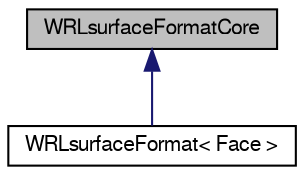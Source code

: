 digraph "WRLsurfaceFormatCore"
{
  bgcolor="transparent";
  edge [fontname="FreeSans",fontsize="10",labelfontname="FreeSans",labelfontsize="10"];
  node [fontname="FreeSans",fontsize="10",shape=record];
  Node0 [label="WRLsurfaceFormatCore",height=0.2,width=0.4,color="black", fillcolor="grey75", style="filled", fontcolor="black"];
  Node0 -> Node1 [dir="back",color="midnightblue",fontsize="10",style="solid",fontname="FreeSans"];
  Node1 [label="WRLsurfaceFormat\< Face \>",height=0.2,width=0.4,color="black",URL="$a29674.html",tooltip="Provide a means of writing VRML97 (wrl) format. "];
}
